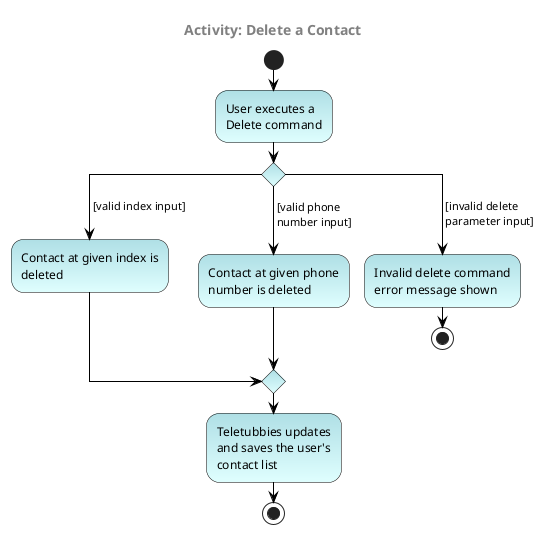 @startuml

skinparam ActivityBorderColor black
skinparam ArrowColor black

skinparam ActivityDiamondBorderColor black
skinparam activityDiamondBackgroundColor pink-mistyrose

skinparam activityBackgroundColor powderblue-lightcyan

skinparam TitleFontColor grey

title Activity: Delete a Contact

start
:User executes a
Delete command;

'Since the beta syntax does not support placing the condition outside the
'diamond we place it as the true branch instead.

switch ()
case ( [valid index input] )
    :Contact at given index is
    deleted;
case ( [valid phone \n number input] )
    :Contact at given phone
    number is deleted;
case ( [invalid delete \n parameter input] )
    :Invalid delete command
    error message shown;
    stop

endswitch
:Teletubbies updates
and saves the user's
contact list;

stop
@enduml
